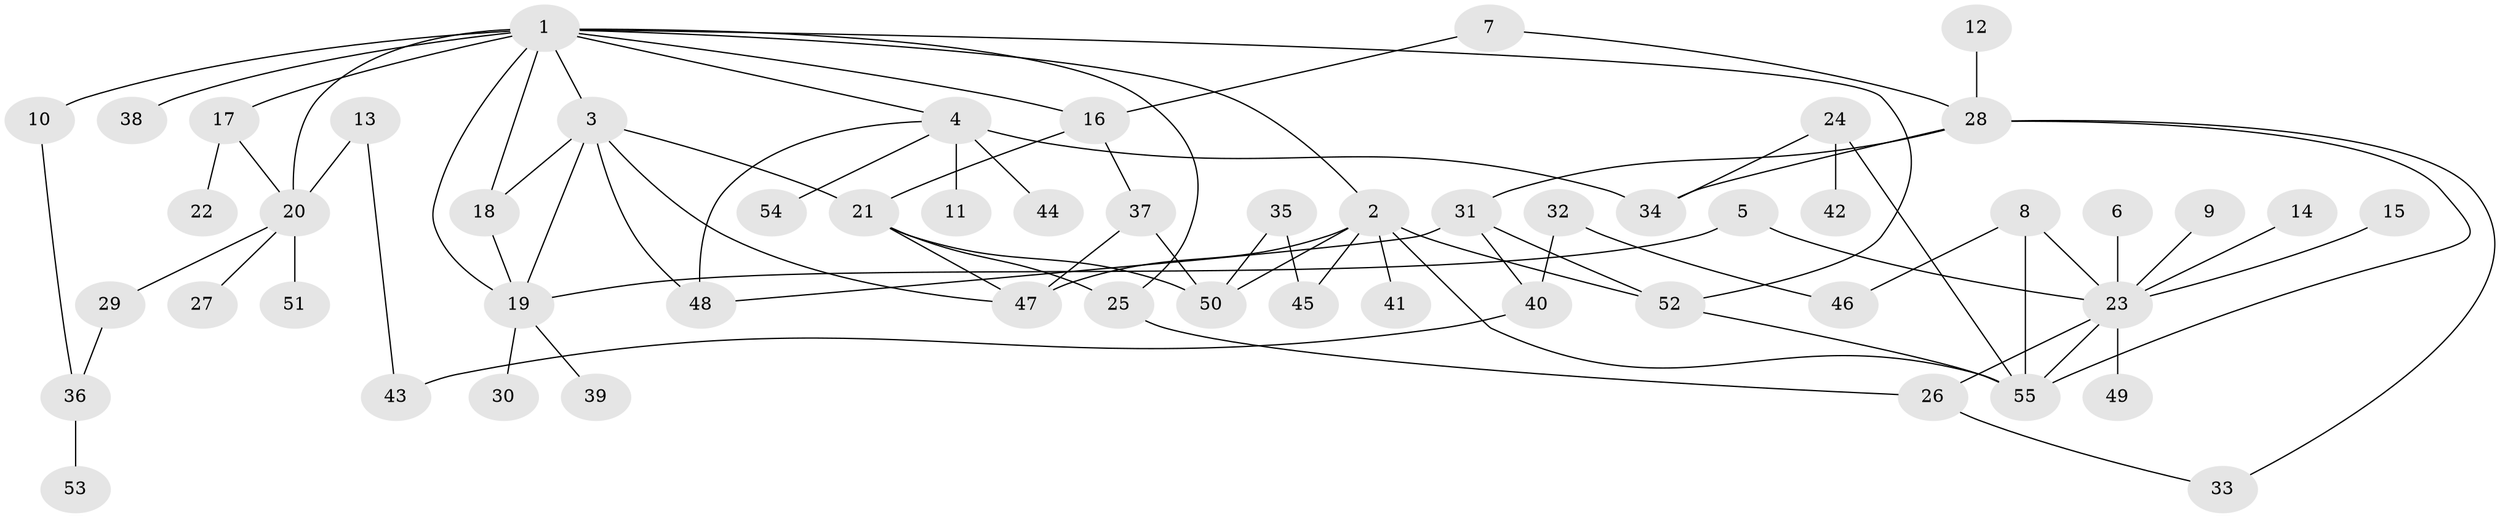 // original degree distribution, {4: 0.11818181818181818, 10: 0.00909090909090909, 6: 0.03636363636363636, 3: 0.17272727272727273, 5: 0.03636363636363636, 2: 0.2818181818181818, 7: 0.00909090909090909, 8: 0.00909090909090909, 1: 0.32727272727272727}
// Generated by graph-tools (version 1.1) at 2025/49/03/09/25 03:49:16]
// undirected, 55 vertices, 81 edges
graph export_dot {
graph [start="1"]
  node [color=gray90,style=filled];
  1;
  2;
  3;
  4;
  5;
  6;
  7;
  8;
  9;
  10;
  11;
  12;
  13;
  14;
  15;
  16;
  17;
  18;
  19;
  20;
  21;
  22;
  23;
  24;
  25;
  26;
  27;
  28;
  29;
  30;
  31;
  32;
  33;
  34;
  35;
  36;
  37;
  38;
  39;
  40;
  41;
  42;
  43;
  44;
  45;
  46;
  47;
  48;
  49;
  50;
  51;
  52;
  53;
  54;
  55;
  1 -- 2 [weight=1.0];
  1 -- 3 [weight=1.0];
  1 -- 4 [weight=1.0];
  1 -- 10 [weight=1.0];
  1 -- 16 [weight=1.0];
  1 -- 17 [weight=1.0];
  1 -- 18 [weight=1.0];
  1 -- 19 [weight=1.0];
  1 -- 20 [weight=1.0];
  1 -- 25 [weight=1.0];
  1 -- 38 [weight=1.0];
  1 -- 52 [weight=1.0];
  2 -- 41 [weight=1.0];
  2 -- 45 [weight=1.0];
  2 -- 47 [weight=1.0];
  2 -- 50 [weight=1.0];
  2 -- 52 [weight=1.0];
  2 -- 55 [weight=1.0];
  3 -- 18 [weight=1.0];
  3 -- 19 [weight=1.0];
  3 -- 21 [weight=1.0];
  3 -- 47 [weight=1.0];
  3 -- 48 [weight=1.0];
  4 -- 11 [weight=2.0];
  4 -- 34 [weight=1.0];
  4 -- 44 [weight=1.0];
  4 -- 48 [weight=1.0];
  4 -- 54 [weight=1.0];
  5 -- 19 [weight=1.0];
  5 -- 23 [weight=1.0];
  6 -- 23 [weight=1.0];
  7 -- 16 [weight=1.0];
  7 -- 28 [weight=1.0];
  8 -- 23 [weight=1.0];
  8 -- 46 [weight=1.0];
  8 -- 55 [weight=1.0];
  9 -- 23 [weight=1.0];
  10 -- 36 [weight=1.0];
  12 -- 28 [weight=1.0];
  13 -- 20 [weight=1.0];
  13 -- 43 [weight=1.0];
  14 -- 23 [weight=1.0];
  15 -- 23 [weight=1.0];
  16 -- 21 [weight=1.0];
  16 -- 37 [weight=1.0];
  17 -- 20 [weight=1.0];
  17 -- 22 [weight=1.0];
  18 -- 19 [weight=1.0];
  19 -- 30 [weight=1.0];
  19 -- 39 [weight=1.0];
  20 -- 27 [weight=1.0];
  20 -- 29 [weight=1.0];
  20 -- 51 [weight=1.0];
  21 -- 25 [weight=1.0];
  21 -- 47 [weight=1.0];
  21 -- 50 [weight=1.0];
  23 -- 26 [weight=1.0];
  23 -- 49 [weight=1.0];
  23 -- 55 [weight=1.0];
  24 -- 34 [weight=1.0];
  24 -- 42 [weight=1.0];
  24 -- 55 [weight=1.0];
  25 -- 26 [weight=1.0];
  26 -- 33 [weight=1.0];
  28 -- 31 [weight=1.0];
  28 -- 33 [weight=1.0];
  28 -- 34 [weight=1.0];
  28 -- 55 [weight=1.0];
  29 -- 36 [weight=1.0];
  31 -- 40 [weight=1.0];
  31 -- 48 [weight=1.0];
  31 -- 52 [weight=1.0];
  32 -- 40 [weight=1.0];
  32 -- 46 [weight=1.0];
  35 -- 45 [weight=1.0];
  35 -- 50 [weight=1.0];
  36 -- 53 [weight=1.0];
  37 -- 47 [weight=2.0];
  37 -- 50 [weight=1.0];
  40 -- 43 [weight=1.0];
  52 -- 55 [weight=1.0];
}

